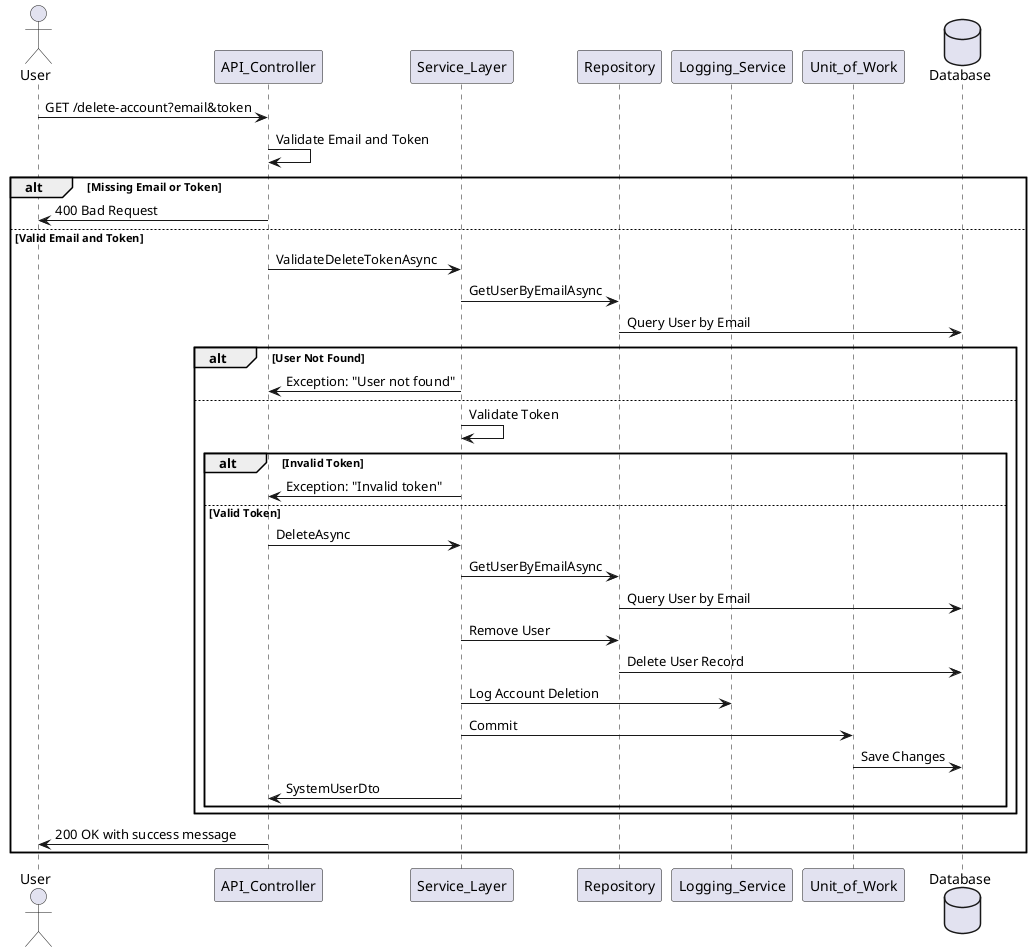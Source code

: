 
@startuml
actor User
participant API_Controller
participant Service_Layer
participant Repository
participant Logging_Service
participant Unit_of_Work
database Database

User -> API_Controller: GET /delete-account?email&token
API_Controller -> API_Controller: Validate Email and Token
alt Missing Email or Token
    API_Controller -> User: 400 Bad Request
else Valid Email and Token
    API_Controller -> Service_Layer: ValidateDeleteTokenAsync
    Service_Layer -> Repository: GetUserByEmailAsync
    Repository -> Database: Query User by Email
    alt User Not Found
        Service_Layer -> API_Controller: Exception: "User not found"
    else
        Service_Layer -> Service_Layer: Validate Token
        alt Invalid Token
            Service_Layer -> API_Controller: Exception: "Invalid token"
        else Valid Token
            API_Controller -> Service_Layer: DeleteAsync
            Service_Layer -> Repository: GetUserByEmailAsync
            Repository -> Database: Query User by Email
            Service_Layer -> Repository: Remove User
            Repository -> Database: Delete User Record
            Service_Layer -> Logging_Service: Log Account Deletion
            Service_Layer -> Unit_of_Work: Commit
            Unit_of_Work -> Database: Save Changes
            Service_Layer -> API_Controller: SystemUserDto
        end
    end
    API_Controller -> User: 200 OK with success message
end
@enduml
